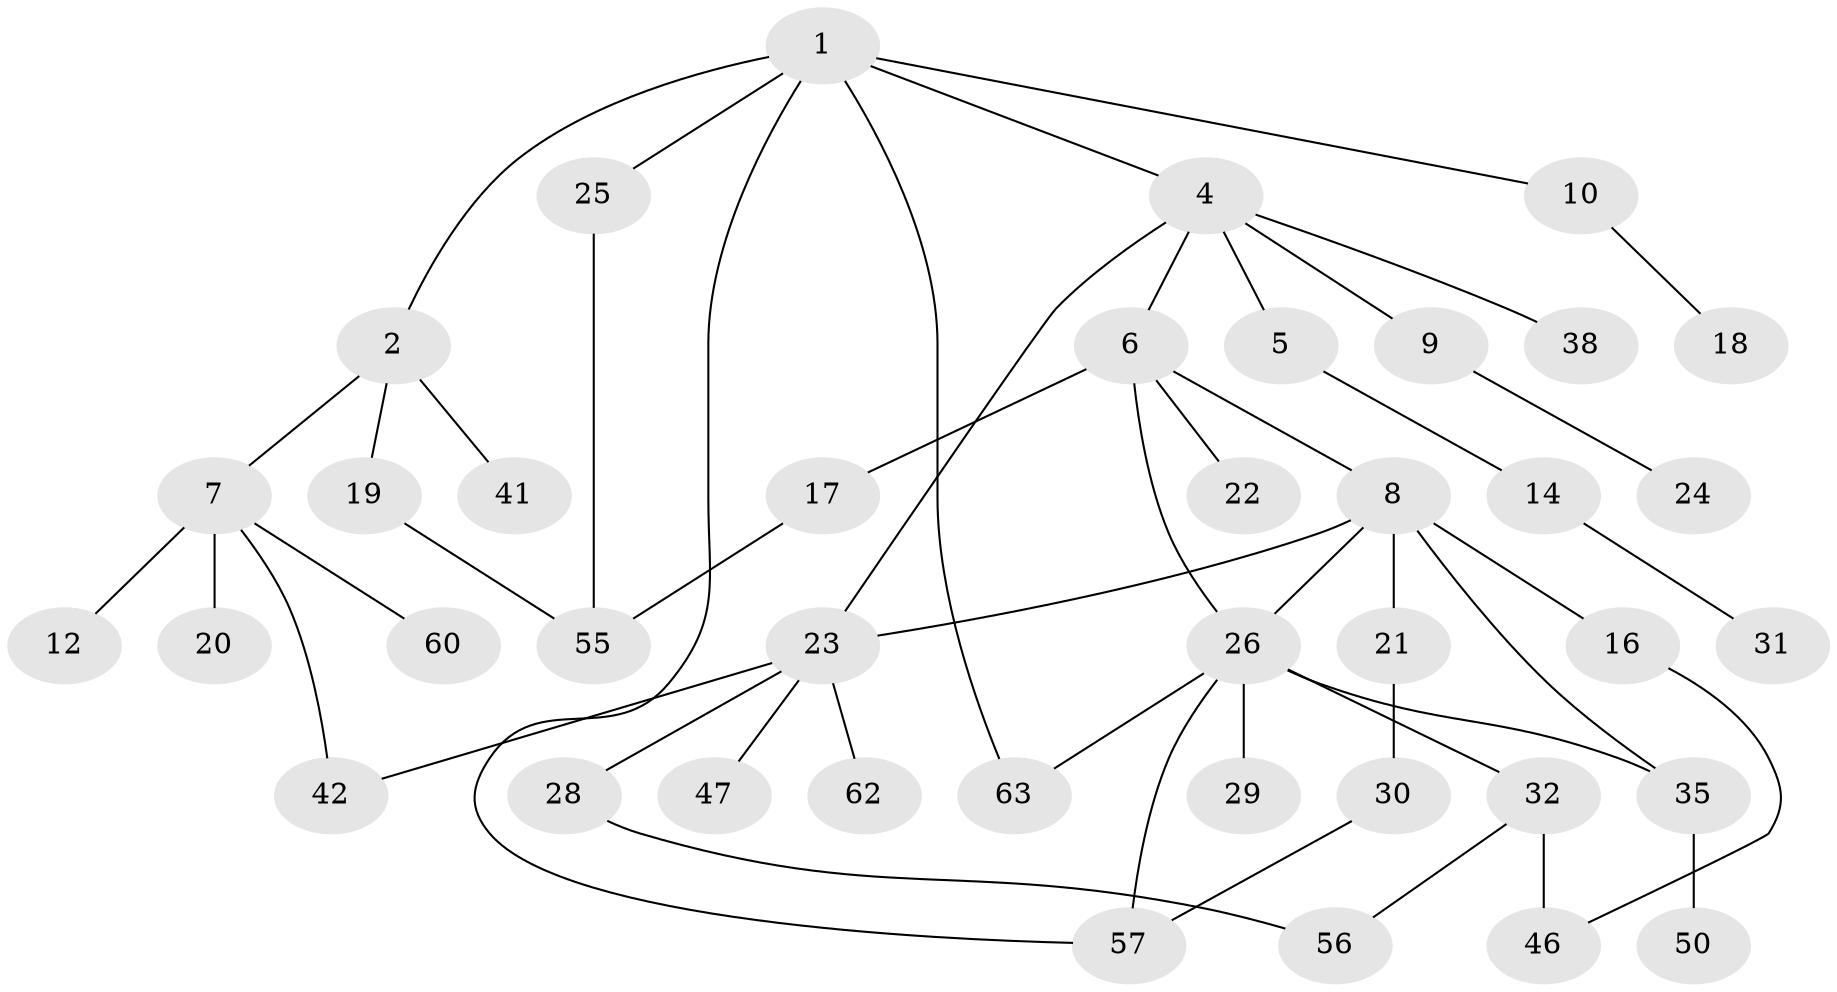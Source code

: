 // original degree distribution, {3: 0.2222222222222222, 5: 0.06349206349206349, 6: 0.031746031746031744, 2: 0.3333333333333333, 4: 0.015873015873015872, 8: 0.015873015873015872, 1: 0.31746031746031744}
// Generated by graph-tools (version 1.1) at 2025/41/03/06/25 10:41:29]
// undirected, 40 vertices, 50 edges
graph export_dot {
graph [start="1"]
  node [color=gray90,style=filled];
  1 [super="+3"];
  2 [super="+33"];
  4 [super="+13"];
  5;
  6 [super="+15"];
  7 [super="+11"];
  8 [super="+37"];
  9 [super="+34"];
  10 [super="+54"];
  12;
  14 [super="+53"];
  16;
  17 [super="+40"];
  18;
  19 [super="+27"];
  20 [super="+44"];
  21;
  22 [super="+43"];
  23 [super="+36"];
  24;
  25 [super="+52"];
  26 [super="+49"];
  28 [super="+51"];
  29;
  30 [super="+39"];
  31;
  32 [super="+48"];
  35 [super="+45"];
  38;
  41;
  42;
  46 [super="+61"];
  47 [super="+59"];
  50;
  55 [super="+58"];
  56;
  57;
  60;
  62;
  63;
  1 -- 2;
  1 -- 57;
  1 -- 4;
  1 -- 25;
  1 -- 10;
  1 -- 63;
  2 -- 7;
  2 -- 19;
  2 -- 41;
  4 -- 5;
  4 -- 6;
  4 -- 9;
  4 -- 38;
  4 -- 23;
  5 -- 14;
  6 -- 8;
  6 -- 22;
  6 -- 26;
  6 -- 17;
  7 -- 12;
  7 -- 42;
  7 -- 20;
  7 -- 60;
  8 -- 16;
  8 -- 21;
  8 -- 35 [weight=2];
  8 -- 23;
  8 -- 26;
  9 -- 24;
  10 -- 18;
  14 -- 31;
  16 -- 46;
  17 -- 55;
  19 -- 55;
  21 -- 30;
  23 -- 28;
  23 -- 47;
  23 -- 62;
  23 -- 42;
  25 -- 55;
  26 -- 29;
  26 -- 32;
  26 -- 57;
  26 -- 63;
  26 -- 35;
  28 -- 56;
  30 -- 57;
  32 -- 56;
  32 -- 46;
  35 -- 50;
}
